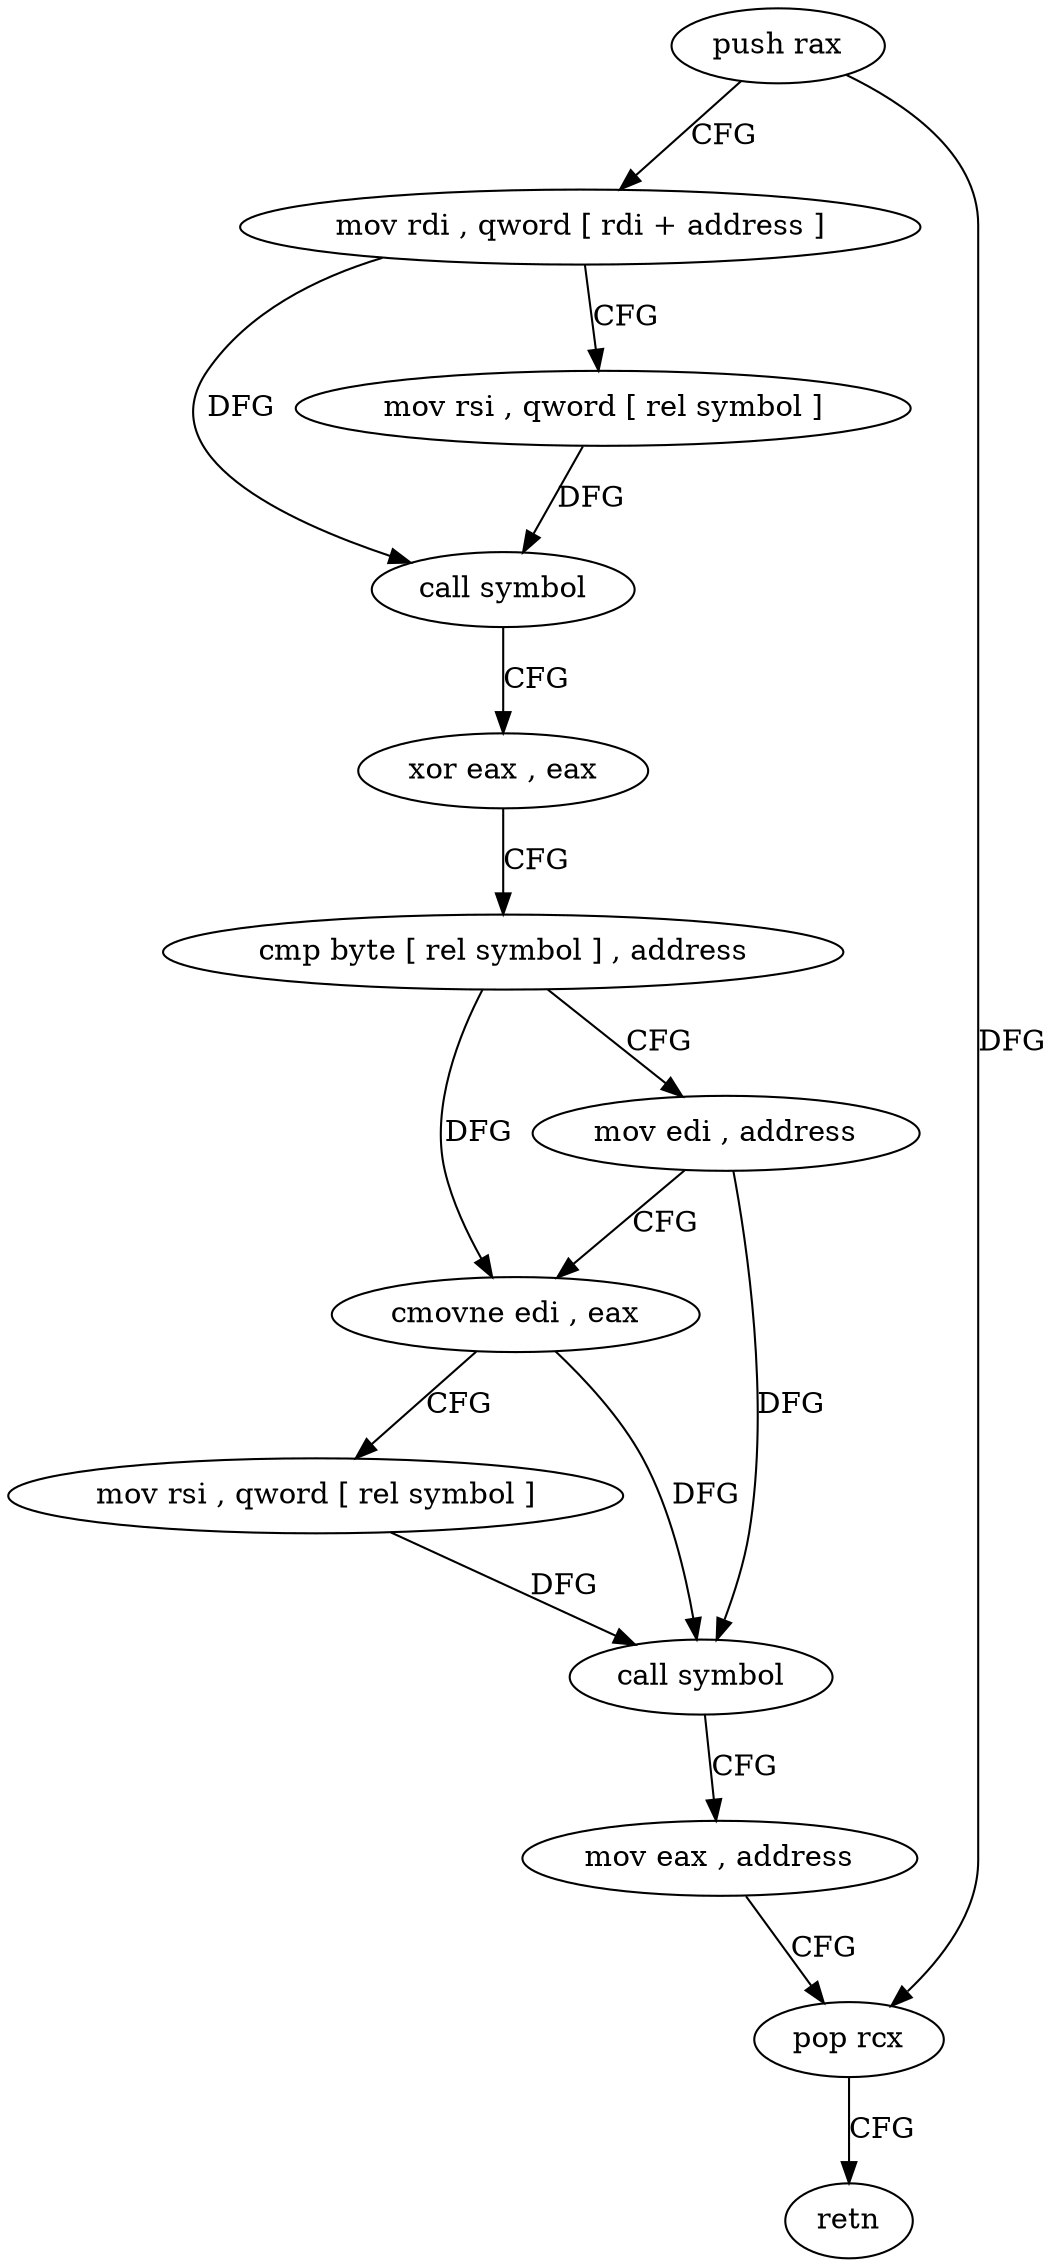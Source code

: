digraph "func" {
"4213232" [label = "push rax" ]
"4213233" [label = "mov rdi , qword [ rdi + address ]" ]
"4213237" [label = "mov rsi , qword [ rel symbol ]" ]
"4213244" [label = "call symbol" ]
"4213249" [label = "xor eax , eax" ]
"4213251" [label = "cmp byte [ rel symbol ] , address" ]
"4213258" [label = "mov edi , address" ]
"4213263" [label = "cmovne edi , eax" ]
"4213266" [label = "mov rsi , qword [ rel symbol ]" ]
"4213273" [label = "call symbol" ]
"4213278" [label = "mov eax , address" ]
"4213283" [label = "pop rcx" ]
"4213284" [label = "retn" ]
"4213232" -> "4213233" [ label = "CFG" ]
"4213232" -> "4213283" [ label = "DFG" ]
"4213233" -> "4213237" [ label = "CFG" ]
"4213233" -> "4213244" [ label = "DFG" ]
"4213237" -> "4213244" [ label = "DFG" ]
"4213244" -> "4213249" [ label = "CFG" ]
"4213249" -> "4213251" [ label = "CFG" ]
"4213251" -> "4213258" [ label = "CFG" ]
"4213251" -> "4213263" [ label = "DFG" ]
"4213258" -> "4213263" [ label = "CFG" ]
"4213258" -> "4213273" [ label = "DFG" ]
"4213263" -> "4213266" [ label = "CFG" ]
"4213263" -> "4213273" [ label = "DFG" ]
"4213266" -> "4213273" [ label = "DFG" ]
"4213273" -> "4213278" [ label = "CFG" ]
"4213278" -> "4213283" [ label = "CFG" ]
"4213283" -> "4213284" [ label = "CFG" ]
}
